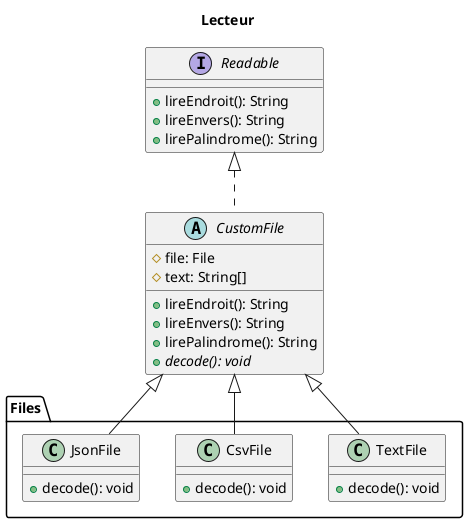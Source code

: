 @startuml
title Lecteur

top to bottom direction

interface Readable {
  + lireEndroit(): String
  + lireEnvers(): String
  + lirePalindrome(): String
}

Readable <|.. CustomFile

abstract CustomFile {
  # file: File
  # text: String[]
  + lireEndroit(): String
  + lireEnvers(): String
  + lirePalindrome(): String 
  + {abstract} decode(): void
}

package "Files" {
  class TextFile {
    + decode(): void
  }
  class CsvFile {
    + decode(): void
  }
  class JsonFile  {
    + decode(): void
  }
}

CustomFile <|-- TextFile
CustomFile <|-- CsvFile
CustomFile <|-- JsonFile

@enduml

